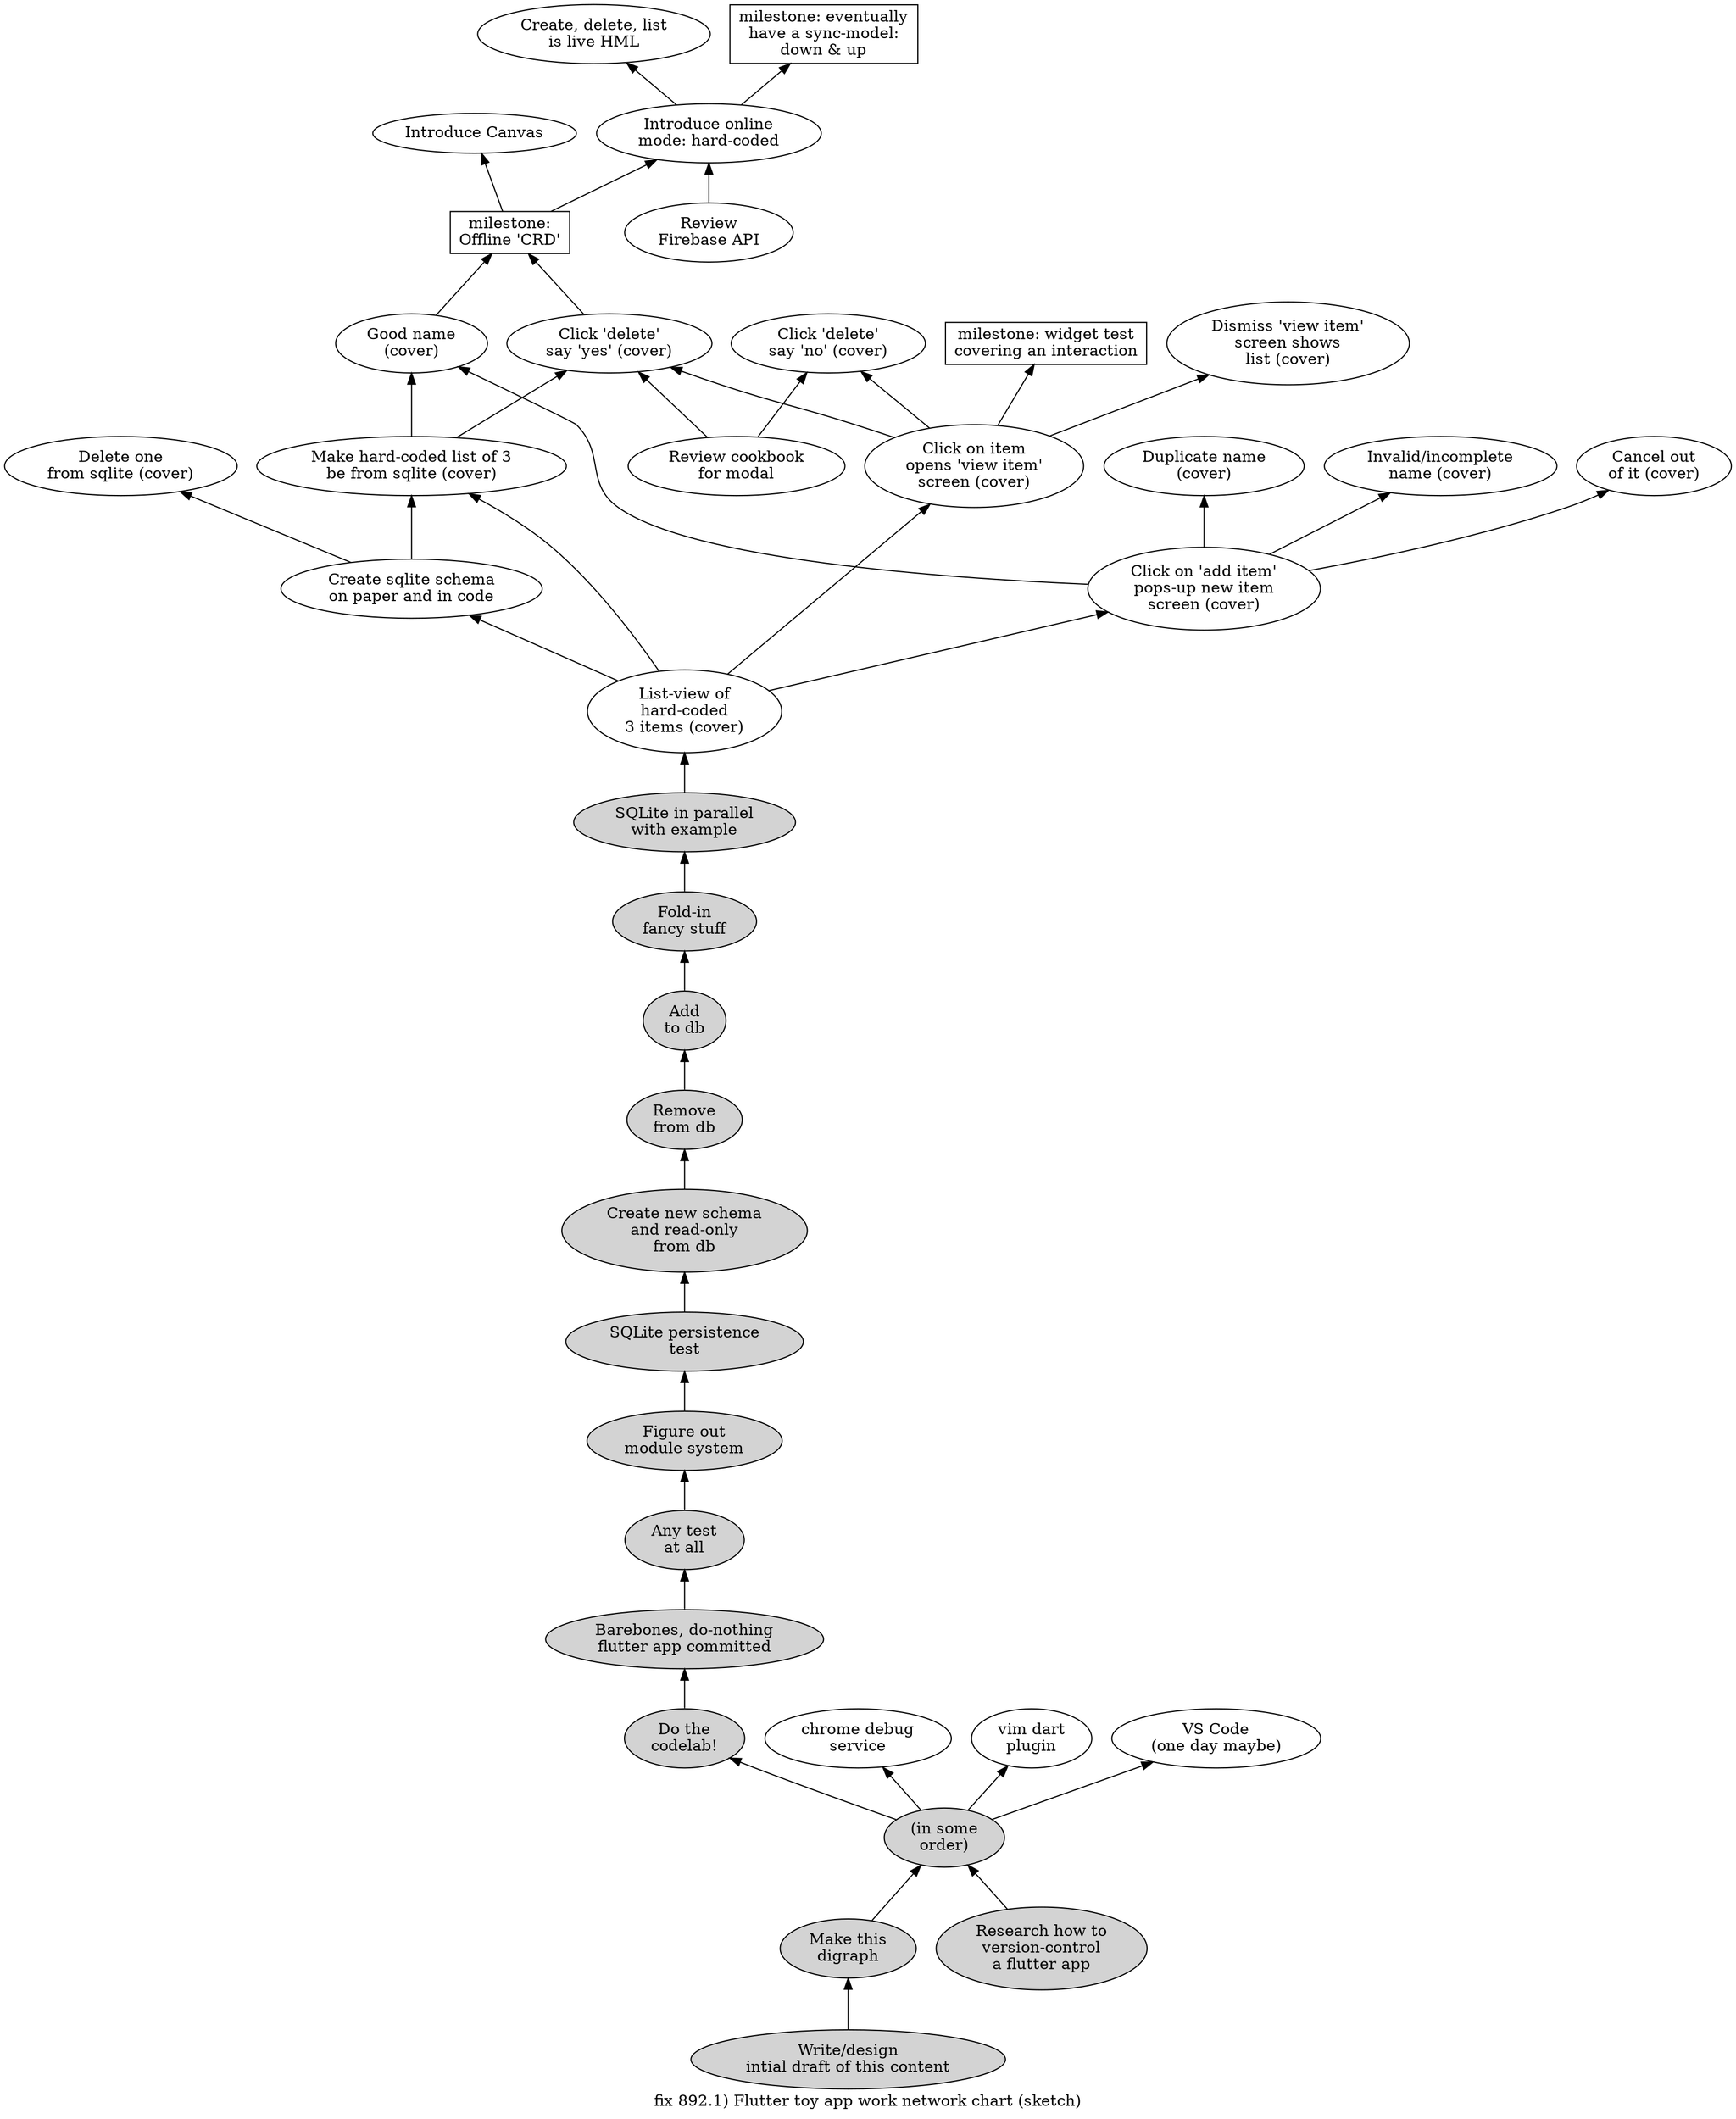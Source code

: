 digraph g {
label="fix 892.1) Flutter toy app work network chart (sketch)"

/*
Note: at writing, this graph exists "in parallel" as a hand-written
table in our notebook, roughly following a PERT-chart structure.

(We switched from analog to digital for this one part of it because we
did not want to attempt this visualization by hand!)

The node identifiers are allocated "by hand" pseudo-randomly. As such, the
identifiers (and especially their relative "size") are meaningless. (We *did*
step over some allocations that could be confusing, like "QA" and "UX".)

The order of the nodes in this file corresponds to the order we wrote
the nodes in our notebook, which was from the bottom of the page upwards
in the order in which we thought of them.
*/

rankdir="BT"
_HX [label="milestone:\nOffline 'CRD'" shape=rect]
_AA->_HX
_7A->_HX
_SN [label="Make this\ndigraph" style=filled]
_4G->_SN
_TU [label="Introduce Canvas"]
_HX->_TU
_4G [label="Write/design\nintial draft of this content" style=filled]
_8K [label="Create, delete, list\nis live HML"]
_WG->_8K
_QD [label="Review\nFirebase API"]
_WG [label="Introduce online\nmode: hard-coded"]
_HX->_WG
_QD->_WG
_AA [label="Good name\n(cover)"]
_QU->_AA
_6G->_AA
_KG [label="Duplicate name\n(cover)"]
_6G->_KG
_7X [label="Invalid/incomplete\nname (cover)"]
_6G->_7X
_LA [label="Cancel out\nof it (cover)"]
_6G->_LA
_6G [label="Click on 'add item'\npops-up new item\nscreen (cover)"]
_YU->_6G
_TA [label="Review cookbook\nfor modal"]
_LH [label="Click 'delete'\nsay 'no' (cover)"]
_TA->_LH
_2N->_LH
_7A [label="Click 'delete'\nsay 'yes' (cover)"]
_QU->_7A
_TA->_7A
_2N->_7A
_LU [label="Dismiss 'view item'\nscreen shows\nlist (cover)"]
_2N->_LU
_2N [label="Click on item\nopens 'view item'\nscreen (cover)"]
_YU->_2N
_UK [label="Delete one\nfrom sqlite (cover)"]
_DR->_UK
_QU [label="Make hard-coded list of 3\nbe from sqlite (cover)"]
_DR->_QU
_YU->_QU
_DR [label="Create sqlite schema\non paper and in code"]
_YU->_DR
_GN [label="milestone: widget test\ncovering an interaction" shape=rect]
_2N->_GN
_YU [label="List-view of\nhard-coded\n3 items (cover)"]
_PN->_YU
_9B [label="milestone: eventually\nhave a sync-model:\ndown & up" shape=rect]
_WG->_9B
_UG [label="Figure out\nmodule system" style=filled]
_EK->_UG
_EK [label="Any test\nat all" style=filled]
_AX->_EK
_PN [label="SQLite in parallel\nwith example" style=filled]
_RN->_PN
_RN [label="Fold-in\nfancy stuff" style=filled]
_QR->_RN
_QR [label="Add\nto db" style=filled]
_VG->_QR
_VG [label="Remove\nfrom db" style=filled]
_JK->_VG
_JK [label="Create new schema\nand read-only\nfrom db" style=filled]
_KR->_JK
_KR [label="SQLite persistence\ntest" style=filled]
_UG->_KR
_AX [label="Barebones, do-nothing\nflutter app committed" style=filled]
_BR->_AX
_BR [label="Do the\ncodelab!" style=filled]
_SG [label="chrome debug\nservice"]
_CX [label="vim dart\nplugin"]
_3G [label="VS Code\n(one day maybe)"]
_01 [label="(in some\norder)" style=filled]
_01->_3G
_01->_BR
_01->_CX
_01->_SG
_QN->_01
_SN->_01
_QN [label="Research how to\nversion-control\na flutter app" style=filled]
}

/*
# #born
*/
